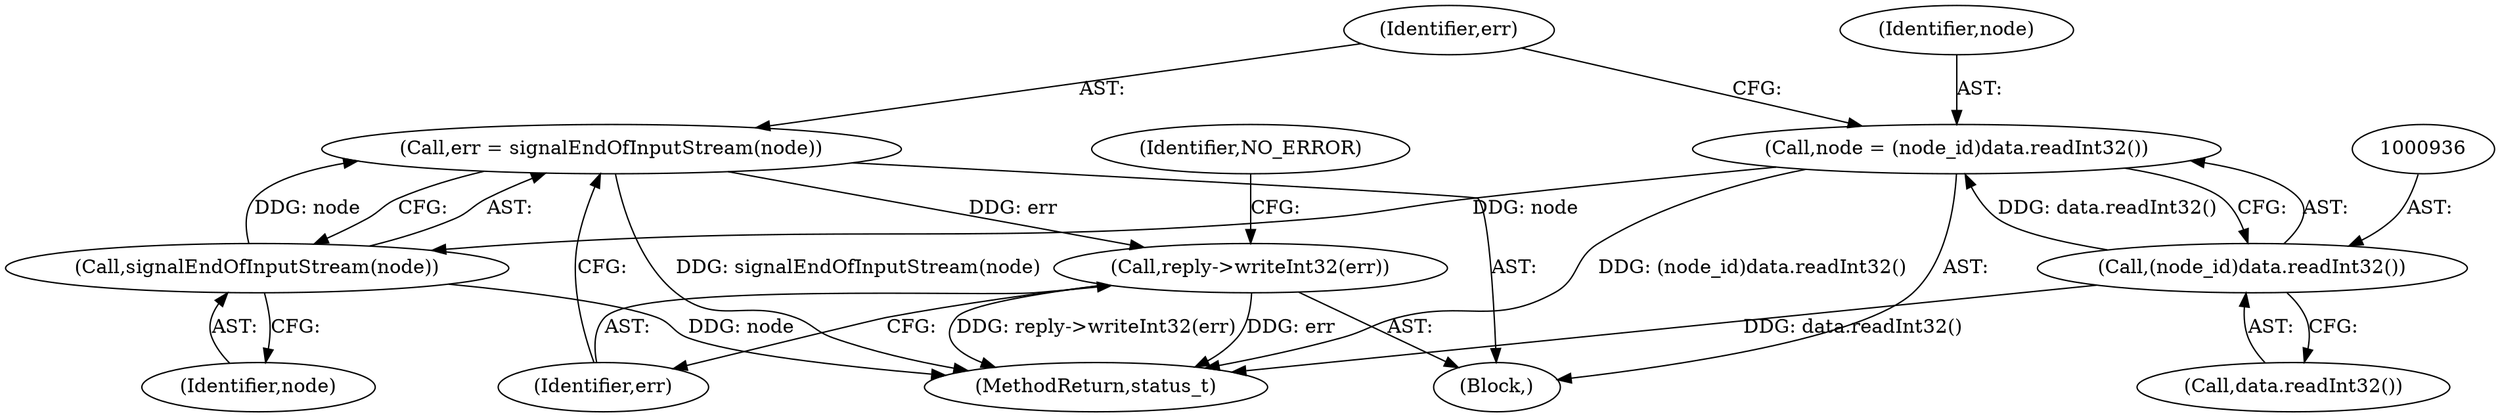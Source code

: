 digraph "0_Android_0bb5ced60304da7f61478ffd359e7ba65d72f181@API" {
"1000939" [label="(Call,err = signalEndOfInputStream(node))"];
"1000941" [label="(Call,signalEndOfInputStream(node))"];
"1000933" [label="(Call,node = (node_id)data.readInt32())"];
"1000935" [label="(Call,(node_id)data.readInt32())"];
"1000943" [label="(Call,reply->writeInt32(err))"];
"1000935" [label="(Call,(node_id)data.readInt32())"];
"1000946" [label="(Identifier,NO_ERROR)"];
"1000933" [label="(Call,node = (node_id)data.readInt32())"];
"1000940" [label="(Identifier,err)"];
"1000944" [label="(Identifier,err)"];
"1000934" [label="(Identifier,node)"];
"1000927" [label="(Block,)"];
"1000943" [label="(Call,reply->writeInt32(err))"];
"1000937" [label="(Call,data.readInt32())"];
"1000942" [label="(Identifier,node)"];
"1001353" [label="(MethodReturn,status_t)"];
"1000941" [label="(Call,signalEndOfInputStream(node))"];
"1000939" [label="(Call,err = signalEndOfInputStream(node))"];
"1000939" -> "1000927"  [label="AST: "];
"1000939" -> "1000941"  [label="CFG: "];
"1000940" -> "1000939"  [label="AST: "];
"1000941" -> "1000939"  [label="AST: "];
"1000944" -> "1000939"  [label="CFG: "];
"1000939" -> "1001353"  [label="DDG: signalEndOfInputStream(node)"];
"1000941" -> "1000939"  [label="DDG: node"];
"1000939" -> "1000943"  [label="DDG: err"];
"1000941" -> "1000942"  [label="CFG: "];
"1000942" -> "1000941"  [label="AST: "];
"1000941" -> "1001353"  [label="DDG: node"];
"1000933" -> "1000941"  [label="DDG: node"];
"1000933" -> "1000927"  [label="AST: "];
"1000933" -> "1000935"  [label="CFG: "];
"1000934" -> "1000933"  [label="AST: "];
"1000935" -> "1000933"  [label="AST: "];
"1000940" -> "1000933"  [label="CFG: "];
"1000933" -> "1001353"  [label="DDG: (node_id)data.readInt32()"];
"1000935" -> "1000933"  [label="DDG: data.readInt32()"];
"1000935" -> "1000937"  [label="CFG: "];
"1000936" -> "1000935"  [label="AST: "];
"1000937" -> "1000935"  [label="AST: "];
"1000935" -> "1001353"  [label="DDG: data.readInt32()"];
"1000943" -> "1000927"  [label="AST: "];
"1000943" -> "1000944"  [label="CFG: "];
"1000944" -> "1000943"  [label="AST: "];
"1000946" -> "1000943"  [label="CFG: "];
"1000943" -> "1001353"  [label="DDG: reply->writeInt32(err)"];
"1000943" -> "1001353"  [label="DDG: err"];
}
